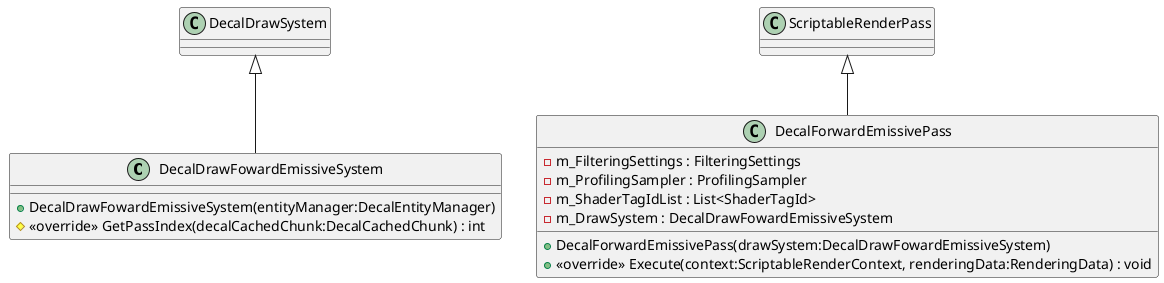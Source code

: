 @startuml
class DecalDrawFowardEmissiveSystem {
    + DecalDrawFowardEmissiveSystem(entityManager:DecalEntityManager)
    # <<override>> GetPassIndex(decalCachedChunk:DecalCachedChunk) : int
}
class DecalForwardEmissivePass {
    - m_FilteringSettings : FilteringSettings
    - m_ProfilingSampler : ProfilingSampler
    - m_ShaderTagIdList : List<ShaderTagId>
    - m_DrawSystem : DecalDrawFowardEmissiveSystem
    + DecalForwardEmissivePass(drawSystem:DecalDrawFowardEmissiveSystem)
    + <<override>> Execute(context:ScriptableRenderContext, renderingData:RenderingData) : void
}
DecalDrawSystem <|-- DecalDrawFowardEmissiveSystem
ScriptableRenderPass <|-- DecalForwardEmissivePass
@enduml
